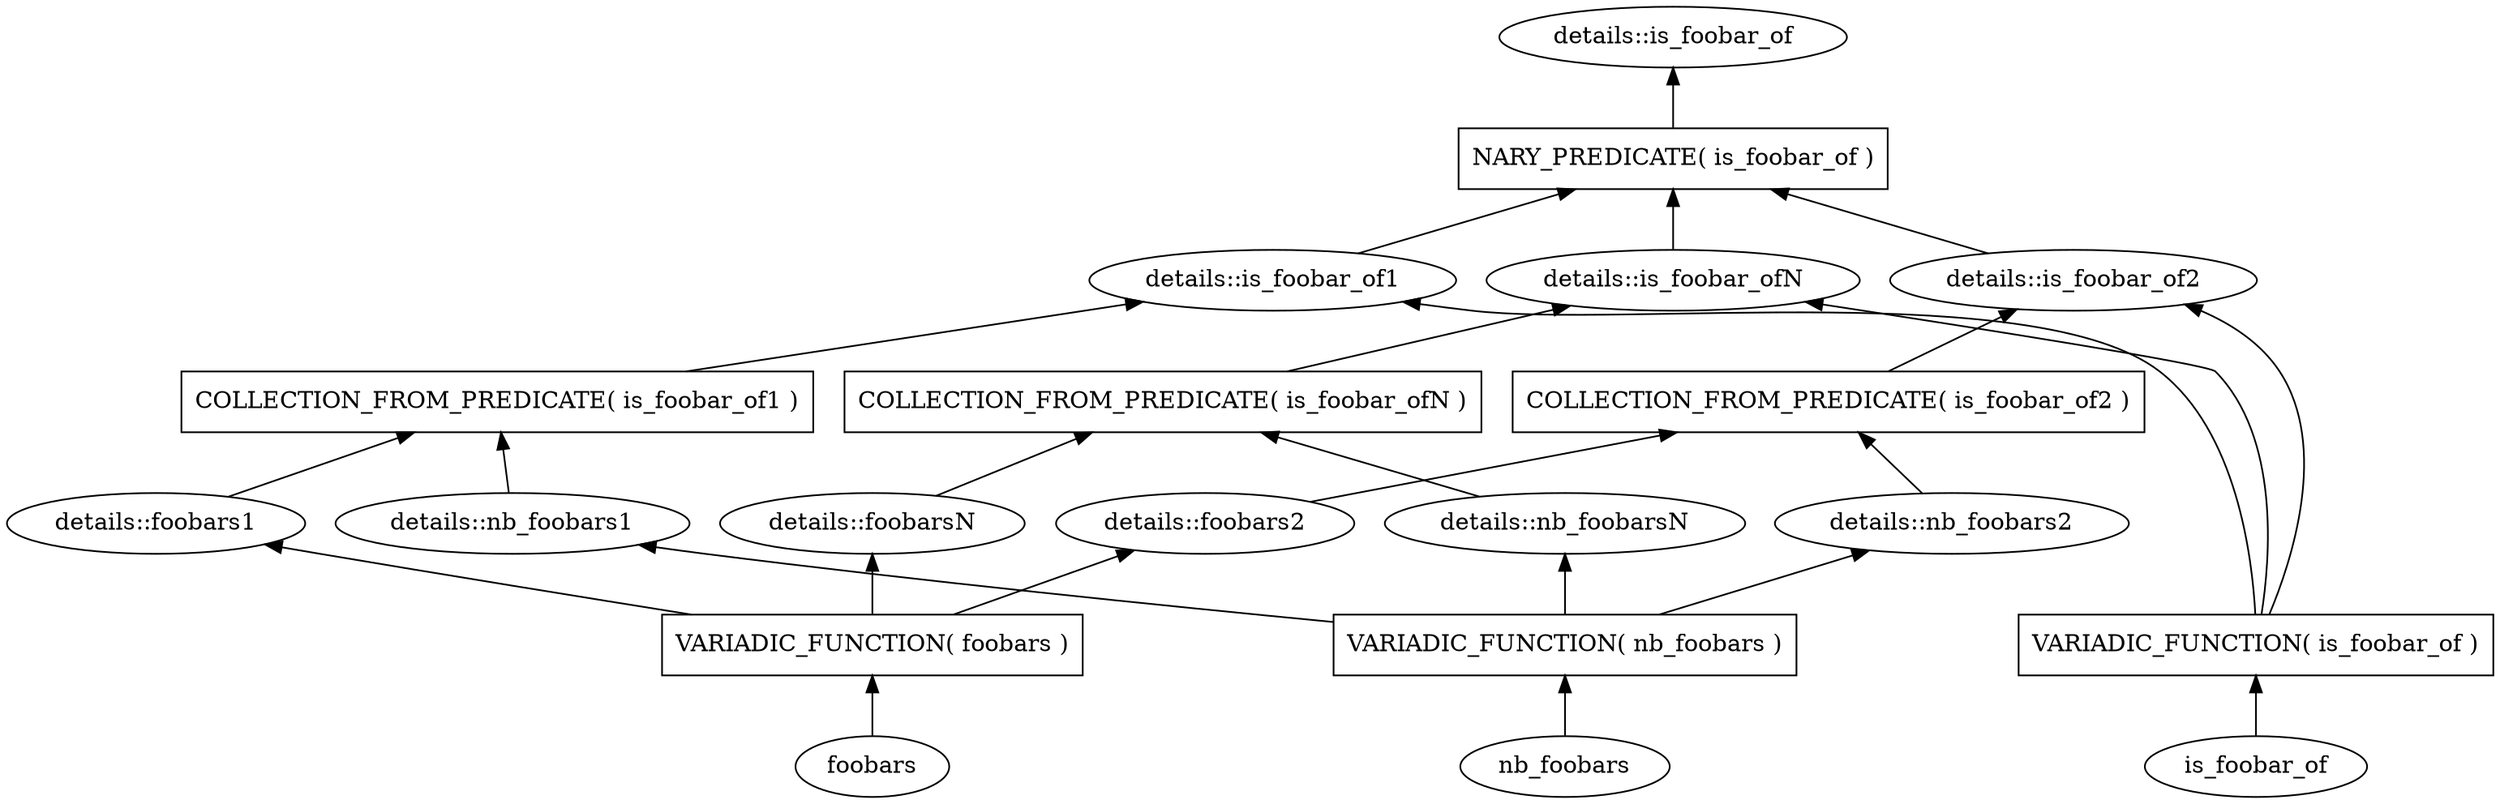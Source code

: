 digraph d {
    rankdir="BT";
    NARY_PREDICATE_foobar [shape="box", label="NARY_PREDICATE( is_foobar_of )"];
    COLLECTION_FROM_PREDICATE_is_foobar_of1 [shape="box", label="COLLECTION_FROM_PREDICATE( is_foobar_of1 )"];
    COLLECTION_FROM_PREDICATE_is_foobar_of2 [shape="box", label="COLLECTION_FROM_PREDICATE( is_foobar_of2 )"];
    COLLECTION_FROM_PREDICATE_is_foobar_ofN [shape="box", label="COLLECTION_FROM_PREDICATE( is_foobar_ofN )"];
    VARIADIC_FUNCTION_is_foobar_of [shape="box", label="VARIADIC_FUNCTION( is_foobar_of )"];
    VARIADIC_FUNCTION_foobars [shape="box", label="VARIADIC_FUNCTION( foobars )"];
    VARIADIC_FUNCTION_nb_foobars [shape="box", label="VARIADIC_FUNCTION( nb_foobars )"];
    
    NARY_PREDICATE_foobar -> "details::is_foobar_of";
    "details::is_foobar_of1" -> NARY_PREDICATE_foobar;
    "details::is_foobar_of2" -> NARY_PREDICATE_foobar;
    "details::is_foobar_ofN" -> NARY_PREDICATE_foobar;
    
    VARIADIC_FUNCTION_is_foobar_of -> "details::is_foobar_of1"
    VARIADIC_FUNCTION_is_foobar_of -> "details::is_foobar_of2"
    VARIADIC_FUNCTION_is_foobar_of -> "details::is_foobar_ofN"
    is_foobar_of -> VARIADIC_FUNCTION_is_foobar_of;
    
    "details::foobars1" -> COLLECTION_FROM_PREDICATE_is_foobar_of1 -> "details::is_foobar_of1";
    "details::nb_foobars1" -> COLLECTION_FROM_PREDICATE_is_foobar_of1;
    "details::foobars2" -> COLLECTION_FROM_PREDICATE_is_foobar_of2 -> "details::is_foobar_of2";
    "details::nb_foobars2" -> COLLECTION_FROM_PREDICATE_is_foobar_of2;
    "details::foobarsN" -> COLLECTION_FROM_PREDICATE_is_foobar_ofN -> "details::is_foobar_ofN";
    "details::nb_foobarsN" -> COLLECTION_FROM_PREDICATE_is_foobar_ofN;
    
    VARIADIC_FUNCTION_foobars -> "details::foobars1";
    VARIADIC_FUNCTION_foobars -> "details::foobars2";
    VARIADIC_FUNCTION_foobars -> "details::foobarsN";
    foobars -> VARIADIC_FUNCTION_foobars;
    
    VARIADIC_FUNCTION_nb_foobars -> "details::nb_foobars1";
    VARIADIC_FUNCTION_nb_foobars -> "details::nb_foobars2";
    VARIADIC_FUNCTION_nb_foobars -> "details::nb_foobarsN";
    nb_foobars -> VARIADIC_FUNCTION_nb_foobars;
    
    {
        rank="same";
        nb_foobars;
        foobars;
        is_foobar_of;
    }
    {
        rank="same";
        VARIADIC_FUNCTION_nb_foobars;
        VARIADIC_FUNCTION_foobars;
        VARIADIC_FUNCTION_is_foobar_of;
    }
}
